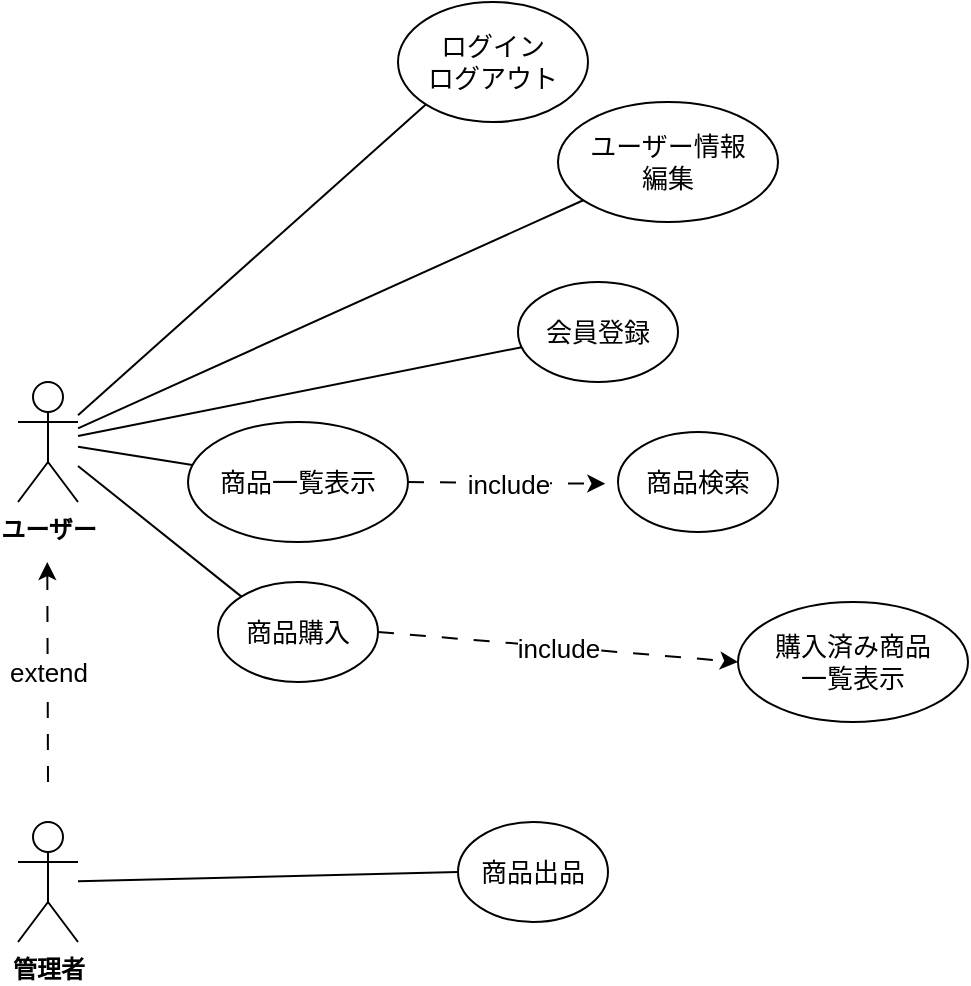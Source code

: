 <mxfile>
    <diagram id="keD6uVjyUjs15zPNjiKx" name="ページ1">
        <mxGraphModel dx="1143" dy="1010" grid="1" gridSize="10" guides="1" tooltips="1" connect="1" arrows="1" fold="1" page="1" pageScale="1" pageWidth="827" pageHeight="1169" math="0" shadow="0">
            <root>
                <mxCell id="0"/>
                <mxCell id="1" parent="0"/>
                <mxCell id="4" value="ユーザー" style="shape=umlActor;verticalLabelPosition=bottom;verticalAlign=top;html=1;outlineConnect=0;fontStyle=1" parent="1" vertex="1">
                    <mxGeometry x="60" y="280" width="30" height="60" as="geometry"/>
                </mxCell>
                <mxCell id="6" value="" style="endArrow=none;html=1;" parent="1" source="4" target="7" edge="1">
                    <mxGeometry width="50" height="50" relative="1" as="geometry">
                        <mxPoint x="90" y="310" as="sourcePoint"/>
                        <mxPoint x="150" y="240" as="targetPoint"/>
                    </mxGeometry>
                </mxCell>
                <mxCell id="7" value="&lt;font style=&quot;font-size: 13px;&quot;&gt;会員登録&lt;/font&gt;" style="ellipse;whiteSpace=wrap;html=1;" parent="1" vertex="1">
                    <mxGeometry x="310" y="230" width="80" height="50" as="geometry"/>
                </mxCell>
                <mxCell id="9" value="" style="endArrow=none;html=1;" parent="1" source="4" target="10" edge="1">
                    <mxGeometry width="50" height="50" relative="1" as="geometry">
                        <mxPoint x="100" y="300" as="sourcePoint"/>
                        <mxPoint x="170" y="310" as="targetPoint"/>
                    </mxGeometry>
                </mxCell>
                <mxCell id="10" value="&lt;font style=&quot;font-size: 13px;&quot;&gt;商品一覧表示&lt;/font&gt;" style="ellipse;whiteSpace=wrap;html=1;" parent="1" vertex="1">
                    <mxGeometry x="145" y="300" width="110" height="60" as="geometry"/>
                </mxCell>
                <mxCell id="15" value="&lt;font style=&quot;font-size: 13px;&quot;&gt;商品検索&lt;/font&gt;" style="ellipse;whiteSpace=wrap;html=1;" parent="1" vertex="1">
                    <mxGeometry x="360" y="305" width="80" height="50" as="geometry"/>
                </mxCell>
                <mxCell id="16" value="" style="endArrow=none;html=1;" parent="1" source="4" target="17" edge="1">
                    <mxGeometry width="50" height="50" relative="1" as="geometry">
                        <mxPoint x="90" y="300" as="sourcePoint"/>
                        <mxPoint x="310" y="130" as="targetPoint"/>
                    </mxGeometry>
                </mxCell>
                <mxCell id="17" value="&lt;font style=&quot;font-size: 13px;&quot;&gt;&lt;font style=&quot;font-size: 13px;&quot;&gt;ユーザー情報&lt;br&gt;編集&lt;/font&gt;&lt;/font&gt;" style="ellipse;whiteSpace=wrap;html=1;" parent="1" vertex="1">
                    <mxGeometry x="330" y="140" width="110" height="60" as="geometry"/>
                </mxCell>
                <mxCell id="18" value="" style="endArrow=none;html=1;entryX=0;entryY=1;entryDx=0;entryDy=0;" parent="1" source="4" target="19" edge="1">
                    <mxGeometry width="50" height="50" relative="1" as="geometry">
                        <mxPoint x="250" y="180" as="sourcePoint"/>
                        <mxPoint x="240" y="90" as="targetPoint"/>
                    </mxGeometry>
                </mxCell>
                <mxCell id="19" value="&lt;font style=&quot;font-size: 13px;&quot;&gt;ログイン&lt;br&gt;ログアウト&lt;br&gt;&lt;/font&gt;" style="ellipse;whiteSpace=wrap;html=1;" parent="1" vertex="1">
                    <mxGeometry x="250" y="90" width="95" height="60" as="geometry"/>
                </mxCell>
                <mxCell id="20" value="" style="endArrow=none;html=1;fontSize=13;entryX=0;entryY=0.5;entryDx=0;entryDy=0;" parent="1" source="40" target="21" edge="1">
                    <mxGeometry width="50" height="50" relative="1" as="geometry">
                        <mxPoint x="100" y="520" as="sourcePoint"/>
                        <mxPoint x="570" y="290" as="targetPoint"/>
                    </mxGeometry>
                </mxCell>
                <mxCell id="21" value="商品出品" style="ellipse;whiteSpace=wrap;html=1;fontSize=13;" parent="1" vertex="1">
                    <mxGeometry x="280" y="500" width="75" height="50" as="geometry"/>
                </mxCell>
                <mxCell id="28" value="&lt;font style=&quot;font-size: 13px;&quot;&gt;購入済み商品&lt;br&gt;一覧表示&lt;/font&gt;" style="ellipse;whiteSpace=wrap;html=1;" parent="1" vertex="1">
                    <mxGeometry x="420" y="390" width="115" height="60" as="geometry"/>
                </mxCell>
                <mxCell id="12" value="&lt;font style=&quot;font-size: 13px;&quot;&gt;商品購入&lt;/font&gt;" style="ellipse;whiteSpace=wrap;html=1;" parent="1" vertex="1">
                    <mxGeometry x="160" y="380" width="80" height="50" as="geometry"/>
                </mxCell>
                <mxCell id="40" value="管理者" style="shape=umlActor;verticalLabelPosition=bottom;verticalAlign=top;html=1;outlineConnect=0;fontStyle=1" parent="1" vertex="1">
                    <mxGeometry x="60" y="500" width="30" height="60" as="geometry"/>
                </mxCell>
                <mxCell id="52" value="" style="endArrow=classic;html=1;dashed=1;dashPattern=8 8;fontSize=13;" parent="1" edge="1">
                    <mxGeometry relative="1" as="geometry">
                        <mxPoint x="75" y="480" as="sourcePoint"/>
                        <mxPoint x="74.64" y="370" as="targetPoint"/>
                    </mxGeometry>
                </mxCell>
                <mxCell id="53" value="extend" style="edgeLabel;resizable=0;html=1;align=center;verticalAlign=middle;fontSize=13;" parent="52" connectable="0" vertex="1">
                    <mxGeometry relative="1" as="geometry"/>
                </mxCell>
                <mxCell id="57" value="" style="endArrow=classic;html=1;dashed=1;dashPattern=8 8;fontSize=13;endFill=1;exitX=1;exitY=0.5;exitDx=0;exitDy=0;entryX=-0.079;entryY=0.517;entryDx=0;entryDy=0;entryPerimeter=0;" parent="1" source="10" target="15" edge="1">
                    <mxGeometry relative="1" as="geometry">
                        <mxPoint x="239.997" y="260.0" as="sourcePoint"/>
                        <mxPoint x="310.0" y="325.0" as="targetPoint"/>
                    </mxGeometry>
                </mxCell>
                <mxCell id="58" value="include" style="edgeLabel;resizable=0;html=1;align=center;verticalAlign=middle;fontSize=13;" parent="57" connectable="0" vertex="1">
                    <mxGeometry relative="1" as="geometry"/>
                </mxCell>
                <mxCell id="62" value="" style="endArrow=classic;html=1;dashed=1;dashPattern=8 8;fontSize=13;endFill=1;exitX=1;exitY=0.5;exitDx=0;exitDy=0;entryX=0;entryY=0.5;entryDx=0;entryDy=0;" parent="1" source="12" target="28" edge="1">
                    <mxGeometry relative="1" as="geometry">
                        <mxPoint x="310" y="425" as="sourcePoint"/>
                        <mxPoint x="405.0" y="450.0" as="targetPoint"/>
                    </mxGeometry>
                </mxCell>
                <mxCell id="63" value="include" style="edgeLabel;resizable=0;html=1;align=center;verticalAlign=middle;fontSize=13;" parent="62" connectable="0" vertex="1">
                    <mxGeometry relative="1" as="geometry"/>
                </mxCell>
                <mxCell id="64" value="" style="endArrow=none;html=1;entryX=0;entryY=0;entryDx=0;entryDy=0;" parent="1" source="4" target="12" edge="1">
                    <mxGeometry width="50" height="50" relative="1" as="geometry">
                        <mxPoint x="90" y="310" as="sourcePoint"/>
                        <mxPoint x="314.174" y="449.999" as="targetPoint"/>
                    </mxGeometry>
                </mxCell>
            </root>
        </mxGraphModel>
    </diagram>
</mxfile>